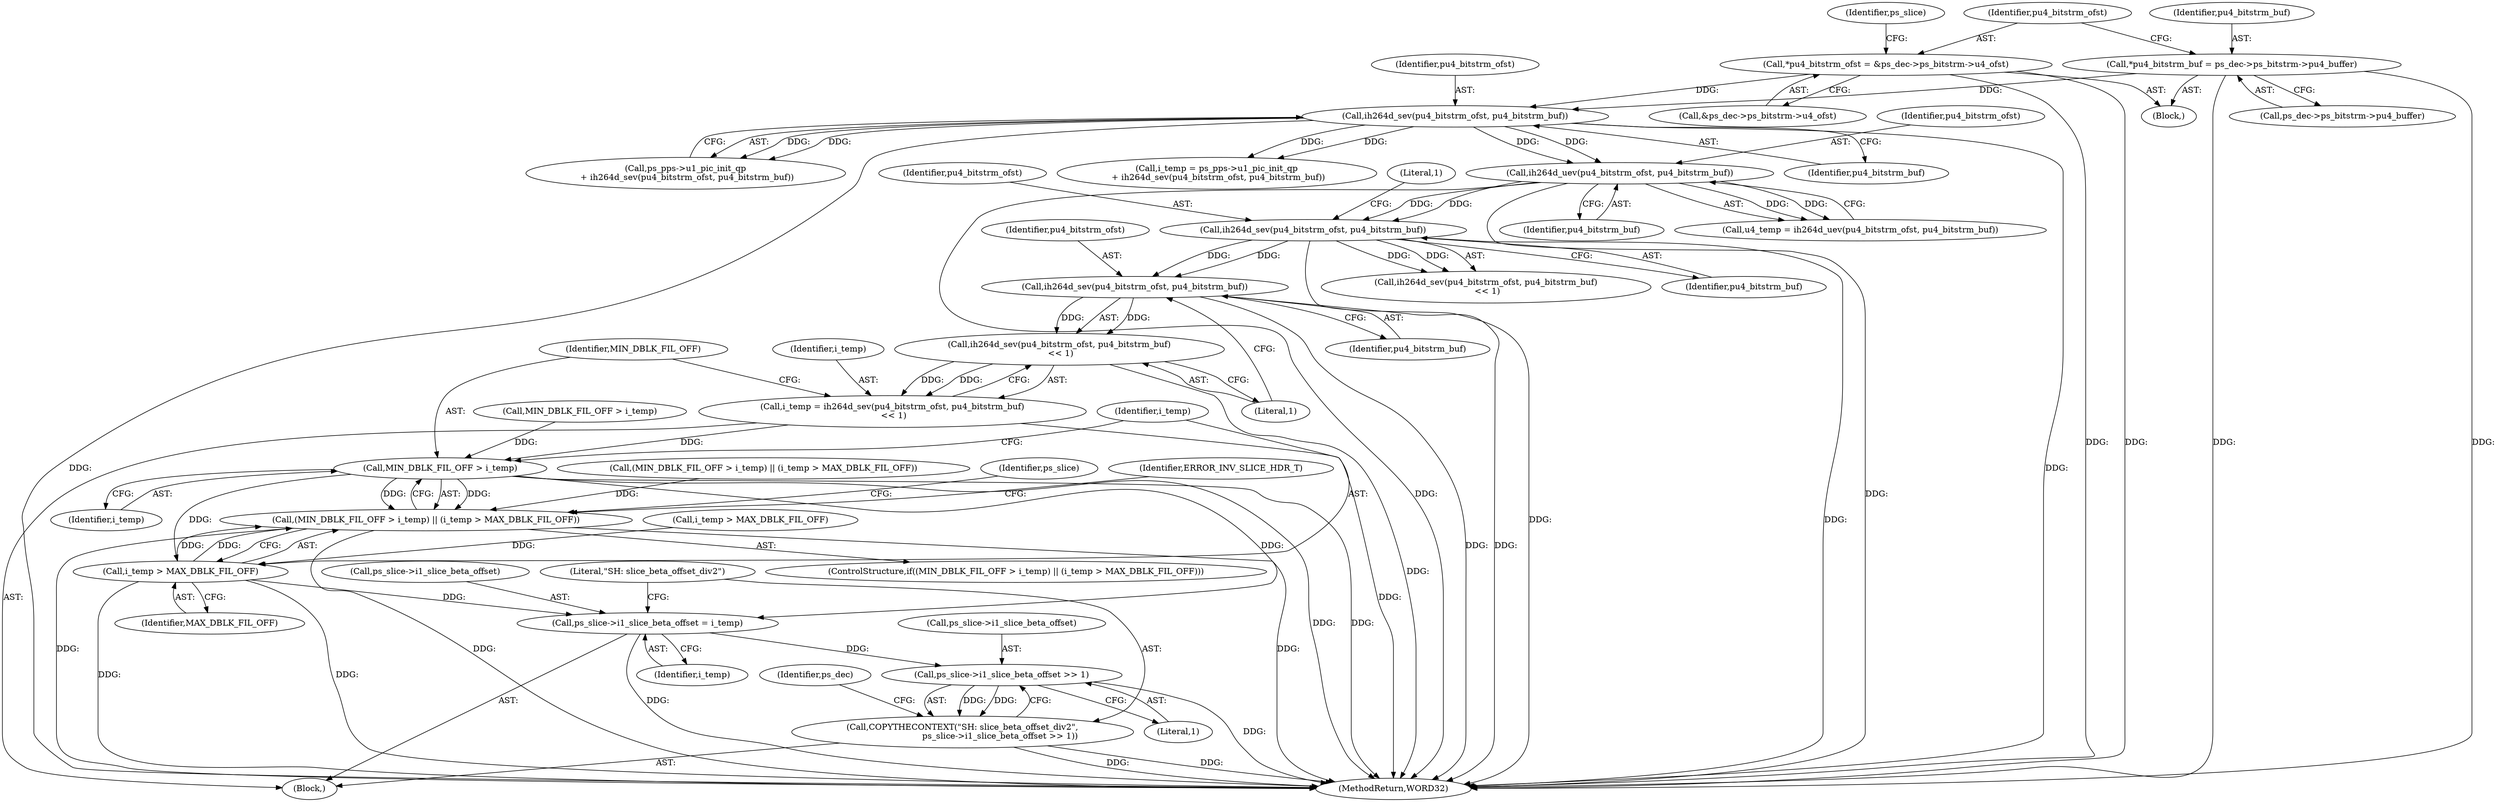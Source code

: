 digraph "0_Android_943323f1d9d3dd5c2634deb26cbe72343ca6b3db_1@pointer" {
"1000285" [label="(Call,ih264d_sev(pu4_bitstrm_ofst, pu4_bitstrm_buf))"];
"1000255" [label="(Call,ih264d_sev(pu4_bitstrm_ofst, pu4_bitstrm_buf))"];
"1000229" [label="(Call,ih264d_uev(pu4_bitstrm_ofst, pu4_bitstrm_buf))"];
"1000193" [label="(Call,ih264d_sev(pu4_bitstrm_ofst, pu4_bitstrm_buf))"];
"1000135" [label="(Call,*pu4_bitstrm_ofst = &ps_dec->ps_bitstrm->u4_ofst)"];
"1000127" [label="(Call,*pu4_bitstrm_buf = ps_dec->ps_bitstrm->pu4_buffer)"];
"1000284" [label="(Call,ih264d_sev(pu4_bitstrm_ofst, pu4_bitstrm_buf)\n << 1)"];
"1000282" [label="(Call,i_temp = ih264d_sev(pu4_bitstrm_ofst, pu4_bitstrm_buf)\n << 1)"];
"1000291" [label="(Call,MIN_DBLK_FIL_OFF > i_temp)"];
"1000290" [label="(Call,(MIN_DBLK_FIL_OFF > i_temp) || (i_temp > MAX_DBLK_FIL_OFF))"];
"1000294" [label="(Call,i_temp > MAX_DBLK_FIL_OFF)"];
"1000300" [label="(Call,ps_slice->i1_slice_beta_offset = i_temp)"];
"1000307" [label="(Call,ps_slice->i1_slice_beta_offset >> 1)"];
"1000305" [label="(Call,COPYTHECONTEXT(\"SH: slice_beta_offset_div2\",\n                            ps_slice->i1_slice_beta_offset >> 1))"];
"1000128" [label="(Identifier,pu4_bitstrm_buf)"];
"1000135" [label="(Call,*pu4_bitstrm_ofst = &ps_dec->ps_bitstrm->u4_ofst)"];
"1000282" [label="(Call,i_temp = ih264d_sev(pu4_bitstrm_ofst, pu4_bitstrm_buf)\n << 1)"];
"1000306" [label="(Literal,\"SH: slice_beta_offset_div2\")"];
"1000287" [label="(Identifier,pu4_bitstrm_buf)"];
"1000189" [label="(Call,ps_pps->u1_pic_init_qp\n + ih264d_sev(pu4_bitstrm_ofst, pu4_bitstrm_buf))"];
"1000260" [label="(Call,(MIN_DBLK_FIL_OFF > i_temp) || (i_temp > MAX_DBLK_FIL_OFF))"];
"1000195" [label="(Identifier,pu4_bitstrm_buf)"];
"1000254" [label="(Call,ih264d_sev(pu4_bitstrm_ofst, pu4_bitstrm_buf)\n << 1)"];
"1000227" [label="(Call,u4_temp = ih264d_uev(pu4_bitstrm_ofst, pu4_bitstrm_buf))"];
"1000261" [label="(Call,MIN_DBLK_FIL_OFF > i_temp)"];
"1000193" [label="(Call,ih264d_sev(pu4_bitstrm_ofst, pu4_bitstrm_buf))"];
"1000256" [label="(Identifier,pu4_bitstrm_ofst)"];
"1000229" [label="(Call,ih264d_uev(pu4_bitstrm_ofst, pu4_bitstrm_buf))"];
"1000149" [label="(Identifier,ps_slice)"];
"1000296" [label="(Identifier,MAX_DBLK_FIL_OFF)"];
"1000294" [label="(Call,i_temp > MAX_DBLK_FIL_OFF)"];
"1000302" [label="(Identifier,ps_slice)"];
"1000293" [label="(Identifier,i_temp)"];
"1000301" [label="(Call,ps_slice->i1_slice_beta_offset)"];
"1000113" [label="(Block,)"];
"1000307" [label="(Call,ps_slice->i1_slice_beta_offset >> 1)"];
"1000311" [label="(Literal,1)"];
"1000433" [label="(MethodReturn,WORD32)"];
"1000257" [label="(Identifier,pu4_bitstrm_buf)"];
"1000187" [label="(Call,i_temp = ps_pps->u1_pic_init_qp\n + ih264d_sev(pu4_bitstrm_ofst, pu4_bitstrm_buf))"];
"1000284" [label="(Call,ih264d_sev(pu4_bitstrm_ofst, pu4_bitstrm_buf)\n << 1)"];
"1000299" [label="(Identifier,ERROR_INV_SLICE_HDR_T)"];
"1000308" [label="(Call,ps_slice->i1_slice_beta_offset)"];
"1000285" [label="(Call,ih264d_sev(pu4_bitstrm_ofst, pu4_bitstrm_buf))"];
"1000288" [label="(Literal,1)"];
"1000305" [label="(Call,COPYTHECONTEXT(\"SH: slice_beta_offset_div2\",\n                            ps_slice->i1_slice_beta_offset >> 1))"];
"1000295" [label="(Identifier,i_temp)"];
"1000290" [label="(Call,(MIN_DBLK_FIL_OFF > i_temp) || (i_temp > MAX_DBLK_FIL_OFF))"];
"1000289" [label="(ControlStructure,if((MIN_DBLK_FIL_OFF > i_temp) || (i_temp > MAX_DBLK_FIL_OFF)))"];
"1000137" [label="(Call,&ps_dec->ps_bitstrm->u4_ofst)"];
"1000264" [label="(Call,i_temp > MAX_DBLK_FIL_OFF)"];
"1000258" [label="(Literal,1)"];
"1000127" [label="(Call,*pu4_bitstrm_buf = ps_dec->ps_bitstrm->pu4_buffer)"];
"1000292" [label="(Identifier,MIN_DBLK_FIL_OFF)"];
"1000291" [label="(Call,MIN_DBLK_FIL_OFF > i_temp)"];
"1000231" [label="(Identifier,pu4_bitstrm_buf)"];
"1000255" [label="(Call,ih264d_sev(pu4_bitstrm_ofst, pu4_bitstrm_buf))"];
"1000286" [label="(Identifier,pu4_bitstrm_ofst)"];
"1000230" [label="(Identifier,pu4_bitstrm_ofst)"];
"1000194" [label="(Identifier,pu4_bitstrm_ofst)"];
"1000304" [label="(Identifier,i_temp)"];
"1000283" [label="(Identifier,i_temp)"];
"1000136" [label="(Identifier,pu4_bitstrm_ofst)"];
"1000129" [label="(Call,ps_dec->ps_bitstrm->pu4_buffer)"];
"1000251" [label="(Block,)"];
"1000300" [label="(Call,ps_slice->i1_slice_beta_offset = i_temp)"];
"1000344" [label="(Identifier,ps_dec)"];
"1000285" -> "1000284"  [label="AST: "];
"1000285" -> "1000287"  [label="CFG: "];
"1000286" -> "1000285"  [label="AST: "];
"1000287" -> "1000285"  [label="AST: "];
"1000288" -> "1000285"  [label="CFG: "];
"1000285" -> "1000433"  [label="DDG: "];
"1000285" -> "1000433"  [label="DDG: "];
"1000285" -> "1000284"  [label="DDG: "];
"1000285" -> "1000284"  [label="DDG: "];
"1000255" -> "1000285"  [label="DDG: "];
"1000255" -> "1000285"  [label="DDG: "];
"1000255" -> "1000254"  [label="AST: "];
"1000255" -> "1000257"  [label="CFG: "];
"1000256" -> "1000255"  [label="AST: "];
"1000257" -> "1000255"  [label="AST: "];
"1000258" -> "1000255"  [label="CFG: "];
"1000255" -> "1000433"  [label="DDG: "];
"1000255" -> "1000433"  [label="DDG: "];
"1000255" -> "1000254"  [label="DDG: "];
"1000255" -> "1000254"  [label="DDG: "];
"1000229" -> "1000255"  [label="DDG: "];
"1000229" -> "1000255"  [label="DDG: "];
"1000229" -> "1000227"  [label="AST: "];
"1000229" -> "1000231"  [label="CFG: "];
"1000230" -> "1000229"  [label="AST: "];
"1000231" -> "1000229"  [label="AST: "];
"1000227" -> "1000229"  [label="CFG: "];
"1000229" -> "1000433"  [label="DDG: "];
"1000229" -> "1000433"  [label="DDG: "];
"1000229" -> "1000227"  [label="DDG: "];
"1000229" -> "1000227"  [label="DDG: "];
"1000193" -> "1000229"  [label="DDG: "];
"1000193" -> "1000229"  [label="DDG: "];
"1000193" -> "1000189"  [label="AST: "];
"1000193" -> "1000195"  [label="CFG: "];
"1000194" -> "1000193"  [label="AST: "];
"1000195" -> "1000193"  [label="AST: "];
"1000189" -> "1000193"  [label="CFG: "];
"1000193" -> "1000433"  [label="DDG: "];
"1000193" -> "1000433"  [label="DDG: "];
"1000193" -> "1000187"  [label="DDG: "];
"1000193" -> "1000187"  [label="DDG: "];
"1000193" -> "1000189"  [label="DDG: "];
"1000193" -> "1000189"  [label="DDG: "];
"1000135" -> "1000193"  [label="DDG: "];
"1000127" -> "1000193"  [label="DDG: "];
"1000135" -> "1000113"  [label="AST: "];
"1000135" -> "1000137"  [label="CFG: "];
"1000136" -> "1000135"  [label="AST: "];
"1000137" -> "1000135"  [label="AST: "];
"1000149" -> "1000135"  [label="CFG: "];
"1000135" -> "1000433"  [label="DDG: "];
"1000135" -> "1000433"  [label="DDG: "];
"1000127" -> "1000113"  [label="AST: "];
"1000127" -> "1000129"  [label="CFG: "];
"1000128" -> "1000127"  [label="AST: "];
"1000129" -> "1000127"  [label="AST: "];
"1000136" -> "1000127"  [label="CFG: "];
"1000127" -> "1000433"  [label="DDG: "];
"1000127" -> "1000433"  [label="DDG: "];
"1000284" -> "1000282"  [label="AST: "];
"1000284" -> "1000288"  [label="CFG: "];
"1000288" -> "1000284"  [label="AST: "];
"1000282" -> "1000284"  [label="CFG: "];
"1000284" -> "1000433"  [label="DDG: "];
"1000284" -> "1000282"  [label="DDG: "];
"1000284" -> "1000282"  [label="DDG: "];
"1000282" -> "1000251"  [label="AST: "];
"1000283" -> "1000282"  [label="AST: "];
"1000292" -> "1000282"  [label="CFG: "];
"1000282" -> "1000433"  [label="DDG: "];
"1000282" -> "1000291"  [label="DDG: "];
"1000291" -> "1000290"  [label="AST: "];
"1000291" -> "1000293"  [label="CFG: "];
"1000292" -> "1000291"  [label="AST: "];
"1000293" -> "1000291"  [label="AST: "];
"1000295" -> "1000291"  [label="CFG: "];
"1000290" -> "1000291"  [label="CFG: "];
"1000291" -> "1000433"  [label="DDG: "];
"1000291" -> "1000433"  [label="DDG: "];
"1000291" -> "1000290"  [label="DDG: "];
"1000291" -> "1000290"  [label="DDG: "];
"1000261" -> "1000291"  [label="DDG: "];
"1000291" -> "1000294"  [label="DDG: "];
"1000291" -> "1000300"  [label="DDG: "];
"1000290" -> "1000289"  [label="AST: "];
"1000290" -> "1000294"  [label="CFG: "];
"1000294" -> "1000290"  [label="AST: "];
"1000299" -> "1000290"  [label="CFG: "];
"1000302" -> "1000290"  [label="CFG: "];
"1000290" -> "1000433"  [label="DDG: "];
"1000290" -> "1000433"  [label="DDG: "];
"1000290" -> "1000433"  [label="DDG: "];
"1000260" -> "1000290"  [label="DDG: "];
"1000294" -> "1000290"  [label="DDG: "];
"1000294" -> "1000290"  [label="DDG: "];
"1000294" -> "1000296"  [label="CFG: "];
"1000295" -> "1000294"  [label="AST: "];
"1000296" -> "1000294"  [label="AST: "];
"1000294" -> "1000433"  [label="DDG: "];
"1000294" -> "1000433"  [label="DDG: "];
"1000264" -> "1000294"  [label="DDG: "];
"1000294" -> "1000300"  [label="DDG: "];
"1000300" -> "1000251"  [label="AST: "];
"1000300" -> "1000304"  [label="CFG: "];
"1000301" -> "1000300"  [label="AST: "];
"1000304" -> "1000300"  [label="AST: "];
"1000306" -> "1000300"  [label="CFG: "];
"1000300" -> "1000433"  [label="DDG: "];
"1000300" -> "1000307"  [label="DDG: "];
"1000307" -> "1000305"  [label="AST: "];
"1000307" -> "1000311"  [label="CFG: "];
"1000308" -> "1000307"  [label="AST: "];
"1000311" -> "1000307"  [label="AST: "];
"1000305" -> "1000307"  [label="CFG: "];
"1000307" -> "1000433"  [label="DDG: "];
"1000307" -> "1000305"  [label="DDG: "];
"1000307" -> "1000305"  [label="DDG: "];
"1000305" -> "1000251"  [label="AST: "];
"1000306" -> "1000305"  [label="AST: "];
"1000344" -> "1000305"  [label="CFG: "];
"1000305" -> "1000433"  [label="DDG: "];
"1000305" -> "1000433"  [label="DDG: "];
}

